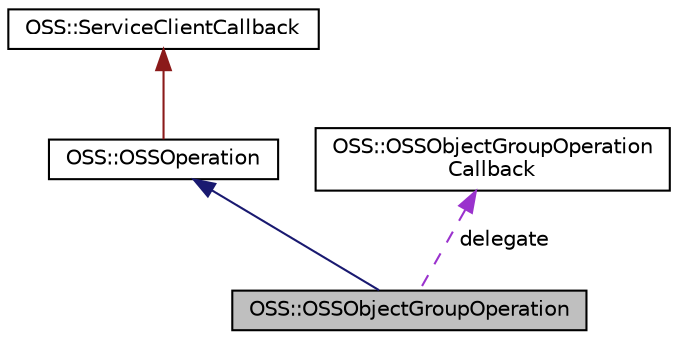 digraph "OSS::OSSObjectGroupOperation"
{
  edge [fontname="Helvetica",fontsize="10",labelfontname="Helvetica",labelfontsize="10"];
  node [fontname="Helvetica",fontsize="10",shape=record];
  Node1 [label="OSS::OSSObjectGroupOperation",height=0.2,width=0.4,color="black", fillcolor="grey75", style="filled" fontcolor="black"];
  Node2 -> Node1 [dir="back",color="midnightblue",fontsize="10",style="solid",fontname="Helvetica"];
  Node2 [label="OSS::OSSOperation",height=0.2,width=0.4,color="black", fillcolor="white", style="filled",URL="$class_o_s_s_1_1_o_s_s_operation.html"];
  Node3 -> Node2 [dir="back",color="firebrick4",fontsize="10",style="solid",fontname="Helvetica"];
  Node3 [label="OSS::ServiceClientCallback",height=0.2,width=0.4,color="black", fillcolor="white", style="filled",URL="$class_o_s_s_1_1_service_client_callback.html"];
  Node4 -> Node1 [dir="back",color="darkorchid3",fontsize="10",style="dashed",label=" delegate" ,fontname="Helvetica"];
  Node4 [label="OSS::OSSObjectGroupOperation\lCallback",height=0.2,width=0.4,color="black", fillcolor="white", style="filled",URL="$class_o_s_s_1_1_o_s_s_object_group_operation_callback.html"];
}
